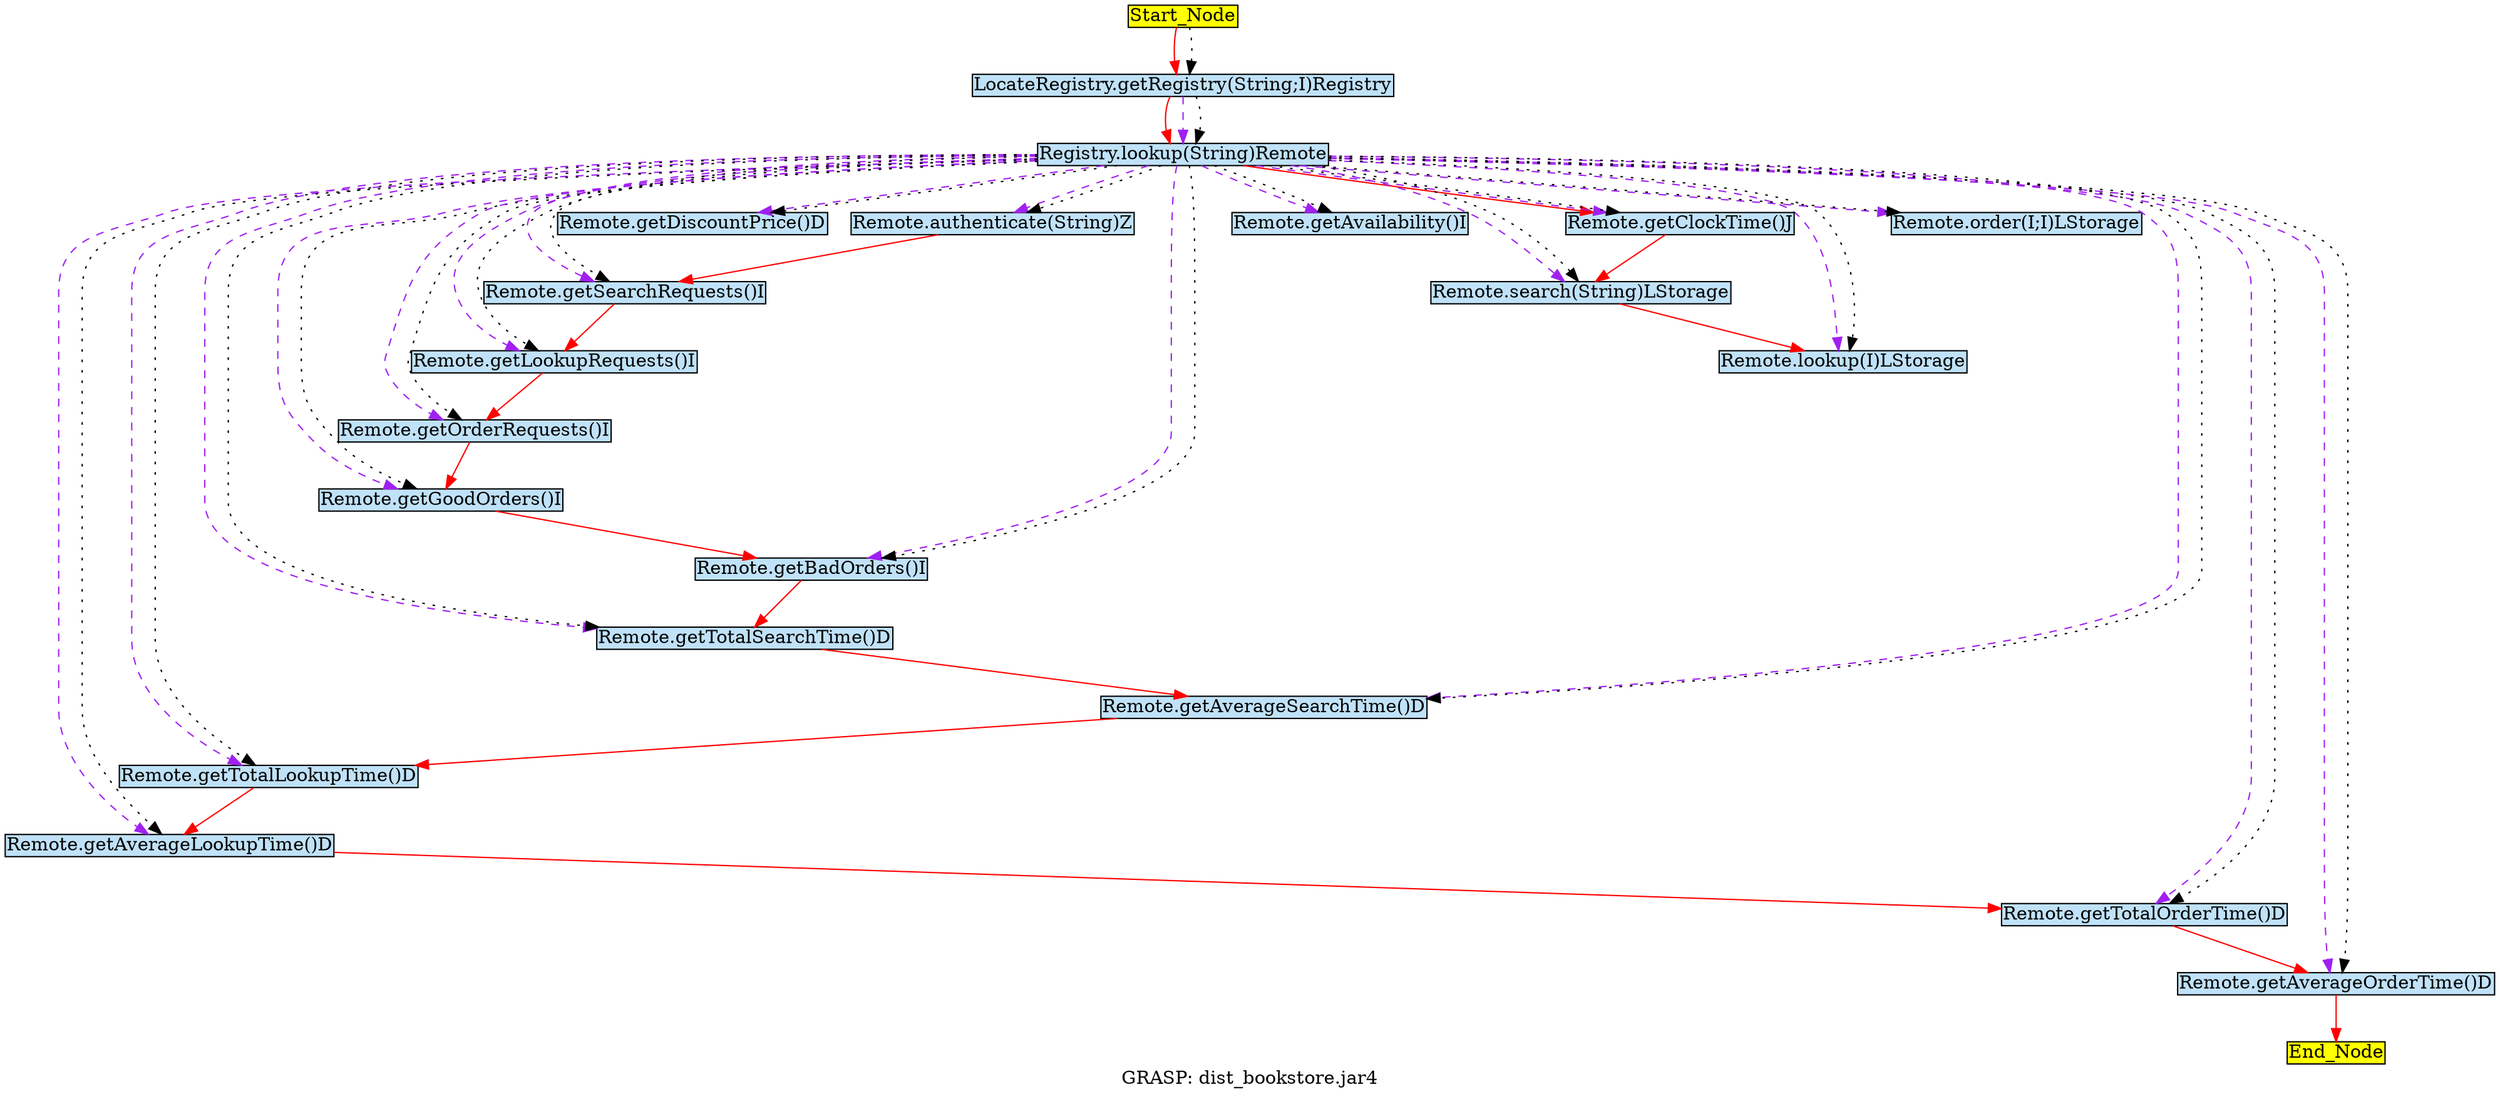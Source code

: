 digraph G {
	graph[label="GRASP: dist_bookstore.jar4"];	node[style=filled,fillcolor ="white",shape=box,margin=0.02,width=0,height=0];
	"Start_Node"[fillcolor ="yellow",style="filled" ];
	"Start_Node"[fillcolor ="yellow",style="filled" ];
	"Remote.getGoodOrders()I"[fillcolor ="#c0e2f8",style="filled" ];
	"Remote.getSearchRequests()I"[fillcolor ="#c0e2f8",style="filled" ];
	"Remote.getTotalSearchTime()D"[fillcolor ="#c0e2f8",style="filled" ];
	"Remote.getTotalLookupTime()D"[fillcolor ="#c0e2f8",style="filled" ];
	"Remote.getTotalOrderTime()D"[fillcolor ="#c0e2f8",style="filled" ];
	"Remote.getOrderRequests()I"[fillcolor ="#c0e2f8",style="filled" ];
	"End_Node"[fillcolor ="yellow",style="filled" ];
	"Remote.getLookupRequests()I"[fillcolor ="#c0e2f8",style="filled" ];
	"Registry.lookup(String)Remote"[fillcolor ="#c0e2f8",style="filled" ];
	"Remote.getDiscountPrice()D"[fillcolor ="#c0e2f8",style="filled" ];
	"Remote.getAverageLookupTime()D"[fillcolor ="#c0e2f8",style="filled" ];
	"Remote.lookup(I)LStorage"[fillcolor ="#c0e2f8",style="filled" ];
	"Remote.getAvailability()I"[fillcolor ="#c0e2f8",style="filled" ];
	"Remote.getAverageOrderTime()D"[fillcolor ="#c0e2f8",style="filled" ];
	"Remote.authenticate(String)Z"[fillcolor ="#c0e2f8",style="filled" ];
	"Remote.getClockTime()J"[fillcolor ="#c0e2f8",style="filled" ];
	"Remote.order(I;I)LStorage"[fillcolor ="#c0e2f8",style="filled" ];
	"Remote.getBadOrders()I"[fillcolor ="#c0e2f8",style="filled" ];
	"Remote.getAverageSearchTime()D"[fillcolor ="#c0e2f8",style="filled" ];
	"LocateRegistry.getRegistry(String;I)Registry"[fillcolor ="#c0e2f8",style="filled" ];
	"Remote.search(String)LStorage"[fillcolor ="#c0e2f8",style="filled" ];
	"Start_Node" -> "LocateRegistry.getRegistry(String;I)Registry"[color="red",style=solid];
	"Start_Node" -> "LocateRegistry.getRegistry(String;I)Registry"[color="black",style=dotted];
	"Remote.getGoodOrders()I" -> "Remote.getBadOrders()I"[color="red",style=solid];
	"Remote.getSearchRequests()I" -> "Remote.getLookupRequests()I"[color="red",style=solid];
	"Remote.getTotalSearchTime()D" -> "Remote.getAverageSearchTime()D"[color="red",style=solid];
	"Remote.getTotalLookupTime()D" -> "Remote.getAverageLookupTime()D"[color="red",style=solid];
	"Remote.getTotalOrderTime()D" -> "Remote.getAverageOrderTime()D"[color="red",style=solid];
	"Remote.getOrderRequests()I" -> "Remote.getGoodOrders()I"[color="red",style=solid];
	"Remote.getLookupRequests()I" -> "Remote.getOrderRequests()I"[color="red",style=solid];
	"Registry.lookup(String)Remote" -> "Remote.getGoodOrders()I"[color="purple",style=dashed];
	"Registry.lookup(String)Remote" -> "Remote.getGoodOrders()I"[color="black",style=dotted];
	"Registry.lookup(String)Remote" -> "Remote.getSearchRequests()I"[color="purple",style=dashed];
	"Registry.lookup(String)Remote" -> "Remote.getSearchRequests()I"[color="black",style=dotted];
	"Registry.lookup(String)Remote" -> "Remote.getAvailability()I"[color="purple",style=dashed];
	"Registry.lookup(String)Remote" -> "Remote.getAvailability()I"[color="black",style=dotted];
	"Registry.lookup(String)Remote" -> "Remote.getTotalSearchTime()D"[color="purple",style=dashed];
	"Registry.lookup(String)Remote" -> "Remote.getTotalSearchTime()D"[color="black",style=dotted];
	"Registry.lookup(String)Remote" -> "Remote.getAverageOrderTime()D"[color="purple",style=dashed];
	"Registry.lookup(String)Remote" -> "Remote.getAverageOrderTime()D"[color="black",style=dotted];
	"Registry.lookup(String)Remote" -> "Remote.authenticate(String)Z"[color="purple",style=dashed];
	"Registry.lookup(String)Remote" -> "Remote.authenticate(String)Z"[color="black",style=dotted];
	"Registry.lookup(String)Remote" -> "Remote.getTotalLookupTime()D"[color="purple",style=dashed];
	"Registry.lookup(String)Remote" -> "Remote.getTotalLookupTime()D"[color="black",style=dotted];
	"Registry.lookup(String)Remote" -> "Remote.getTotalOrderTime()D"[color="purple",style=dashed];
	"Registry.lookup(String)Remote" -> "Remote.getTotalOrderTime()D"[color="black",style=dotted];
	"Registry.lookup(String)Remote" -> "Remote.getClockTime()J"[color="red",style=solid];
	"Registry.lookup(String)Remote" -> "Remote.getClockTime()J"[color="purple",style=dashed];
	"Registry.lookup(String)Remote" -> "Remote.getClockTime()J"[color="black",style=dotted];
	"Registry.lookup(String)Remote" -> "Remote.order(I;I)LStorage"[color="purple",style=dashed];
	"Registry.lookup(String)Remote" -> "Remote.order(I;I)LStorage"[color="black",style=dotted];
	"Registry.lookup(String)Remote" -> "Remote.getBadOrders()I"[color="purple",style=dashed];
	"Registry.lookup(String)Remote" -> "Remote.getBadOrders()I"[color="black",style=dotted];
	"Registry.lookup(String)Remote" -> "Remote.getOrderRequests()I"[color="purple",style=dashed];
	"Registry.lookup(String)Remote" -> "Remote.getOrderRequests()I"[color="black",style=dotted];
	"Registry.lookup(String)Remote" -> "Remote.getAverageSearchTime()D"[color="purple",style=dashed];
	"Registry.lookup(String)Remote" -> "Remote.getAverageSearchTime()D"[color="black",style=dotted];
	"Registry.lookup(String)Remote" -> "Remote.getLookupRequests()I"[color="purple",style=dashed];
	"Registry.lookup(String)Remote" -> "Remote.getLookupRequests()I"[color="black",style=dotted];
	"Registry.lookup(String)Remote" -> "Remote.getDiscountPrice()D"[color="purple",style=dashed];
	"Registry.lookup(String)Remote" -> "Remote.getDiscountPrice()D"[color="black",style=dotted];
	"Registry.lookup(String)Remote" -> "Remote.search(String)LStorage"[color="purple",style=dashed];
	"Registry.lookup(String)Remote" -> "Remote.search(String)LStorage"[color="black",style=dotted];
	"Registry.lookup(String)Remote" -> "Remote.getAverageLookupTime()D"[color="purple",style=dashed];
	"Registry.lookup(String)Remote" -> "Remote.getAverageLookupTime()D"[color="black",style=dotted];
	"Registry.lookup(String)Remote" -> "Remote.lookup(I)LStorage"[color="purple",style=dashed];
	"Registry.lookup(String)Remote" -> "Remote.lookup(I)LStorage"[color="black",style=dotted];
	"Remote.getAverageLookupTime()D" -> "Remote.getTotalOrderTime()D"[color="red",style=solid];
	"Remote.authenticate(String)Z" -> "Remote.getSearchRequests()I"[color="red",style=solid];
	"Remote.getAverageOrderTime()D" -> "End_Node"[color="red",style=solid];
	"Remote.getClockTime()J" -> "Remote.search(String)LStorage"[color="red",style=solid];
	"Remote.getBadOrders()I" -> "Remote.getTotalSearchTime()D"[color="red",style=solid];
	"Remote.getAverageSearchTime()D" -> "Remote.getTotalLookupTime()D"[color="red",style=solid];
	"LocateRegistry.getRegistry(String;I)Registry" -> "Registry.lookup(String)Remote"[color="red",style=solid];
	"LocateRegistry.getRegistry(String;I)Registry" -> "Registry.lookup(String)Remote"[color="purple",style=dashed];
	"LocateRegistry.getRegistry(String;I)Registry" -> "Registry.lookup(String)Remote"[color="black",style=dotted];
	"Remote.search(String)LStorage" -> "Remote.lookup(I)LStorage"[color="red",style=solid];
}
